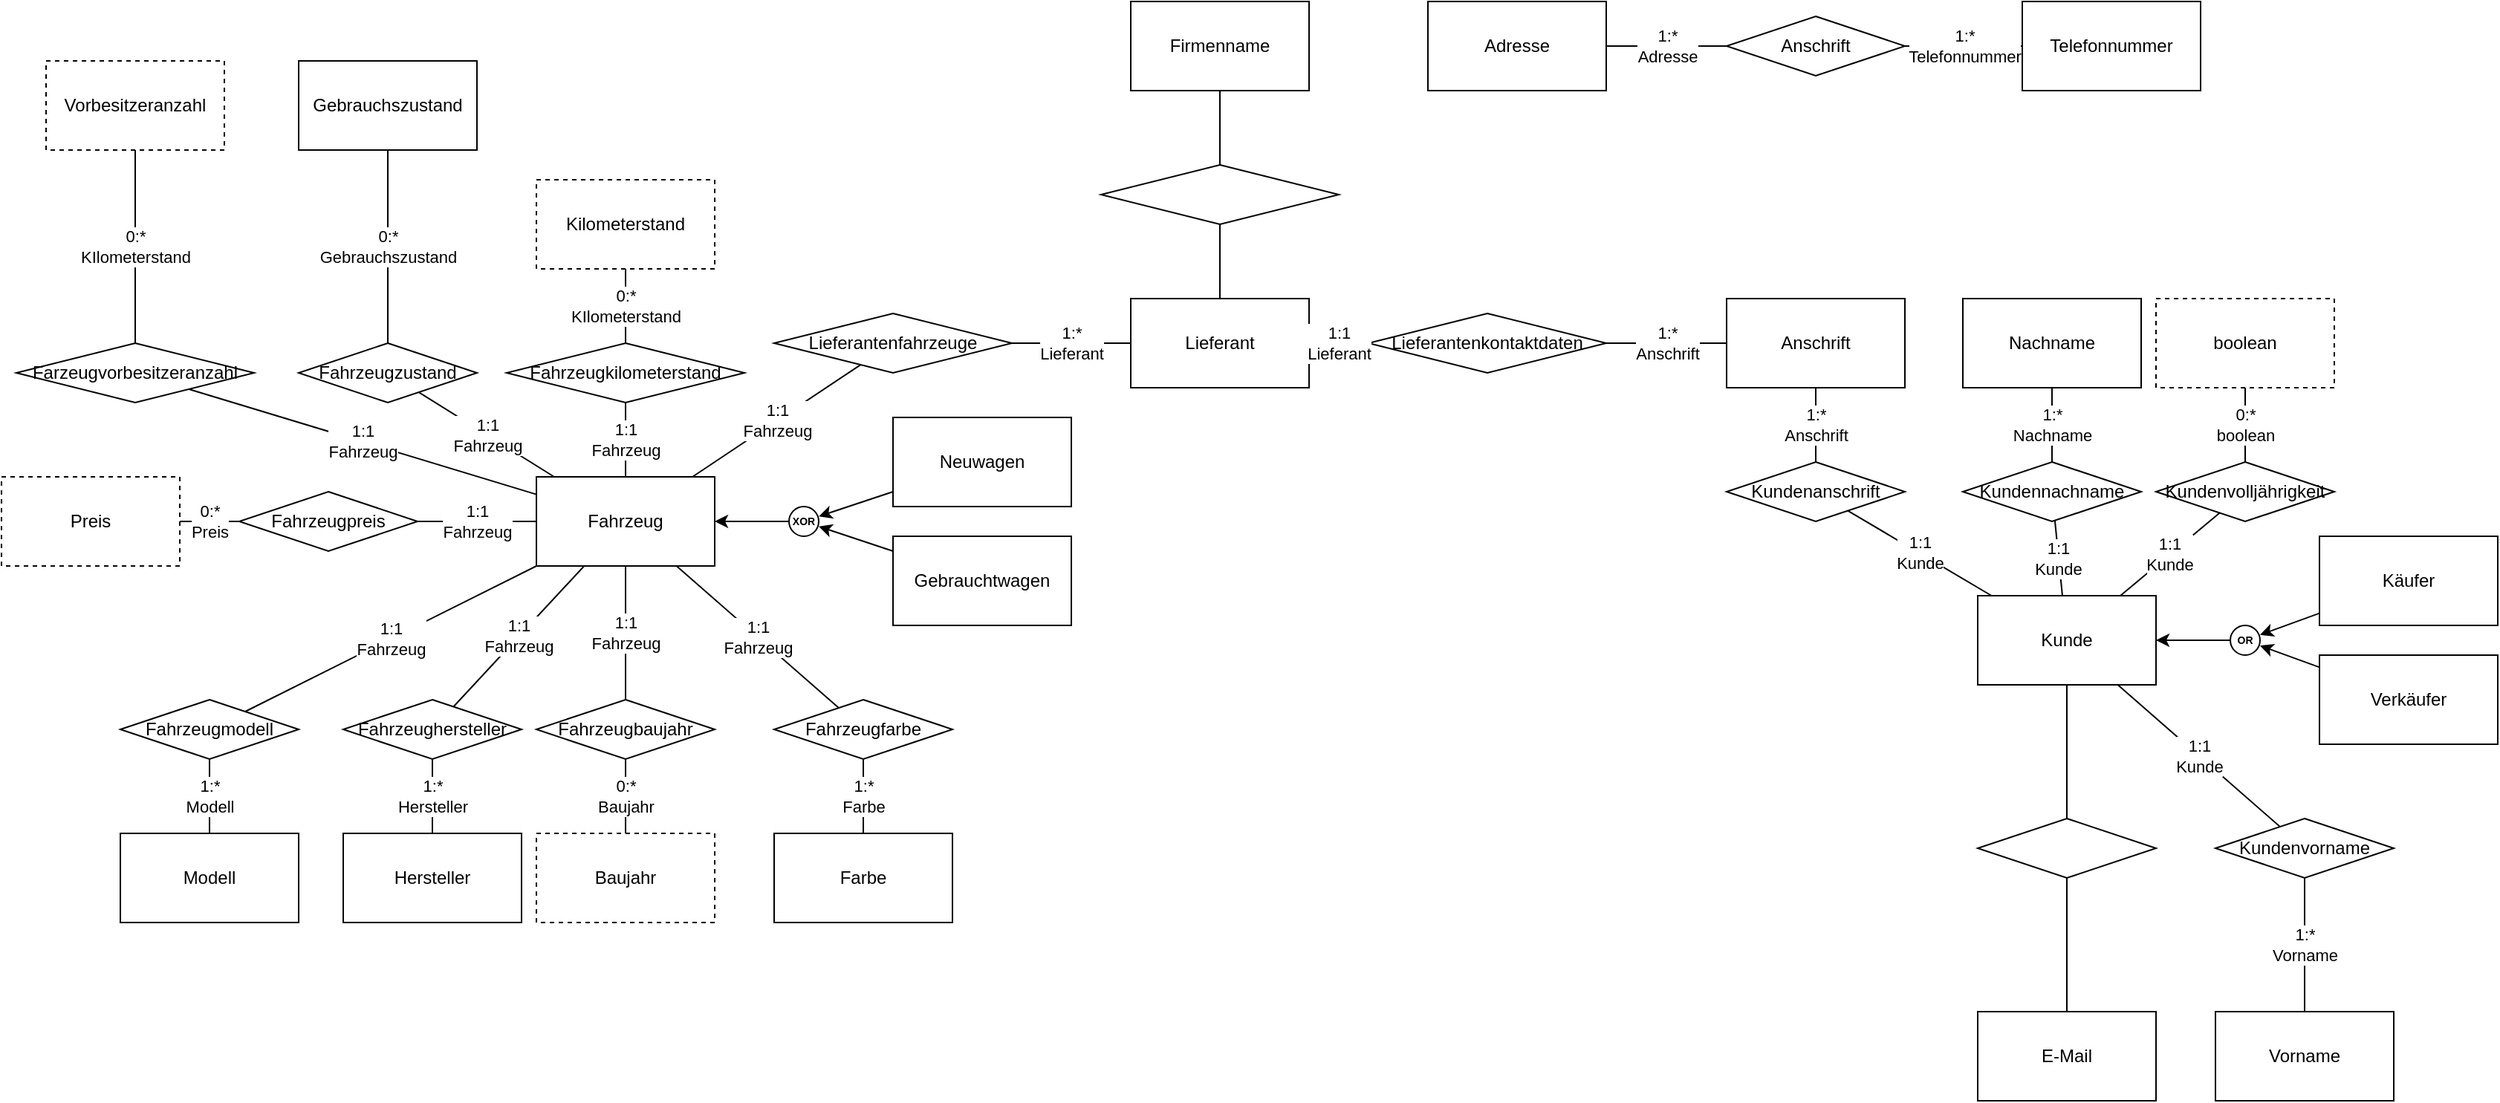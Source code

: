 <mxfile version="15.4.3" type="github">
  <diagram id="bzLONIPxVzyfB-JbPzbP" name="Page-1">
    <mxGraphModel dx="782" dy="706" grid="1" gridSize="10" guides="1" tooltips="1" connect="1" arrows="1" fold="1" page="1" pageScale="1" pageWidth="827" pageHeight="1169" math="0" shadow="0">
      <root>
        <mxCell id="0" />
        <mxCell id="1" parent="0" />
        <mxCell id="xnuN2vcYG2oAX09H3vMS-1" value="Fahrzeug" style="rounded=0;whiteSpace=wrap;html=1;" vertex="1" parent="1">
          <mxGeometry x="440" y="410" width="120" height="60" as="geometry" />
        </mxCell>
        <mxCell id="xnuN2vcYG2oAX09H3vMS-13" value="" style="edgeStyle=none;rounded=0;orthogonalLoop=1;jettySize=auto;html=1;" edge="1" parent="1" source="xnuN2vcYG2oAX09H3vMS-2" target="xnuN2vcYG2oAX09H3vMS-1">
          <mxGeometry relative="1" as="geometry" />
        </mxCell>
        <object placeholders="1" MergeType="XOR" id="xnuN2vcYG2oAX09H3vMS-2">
          <mxCell style="shape=stencil(nVTLboMwEPwaH1sBFh9Q0bSn5tJKPTuwASvGRrabhHx9ba9RgUKaVEKydvYx4/UuhBamYR2QLJGsBUKfSZa9ggTNBL8wy5UslJRQWqWdx4U1GJMmCdqnmc1M56IRPDLN2U4AeozV6gAnXtlYg8sGNLfeSzckeXIx/qNFiZSO3Ew8I78rxrh0uckZiyWPOdL00UarcwwtWNBRJqI/d90G4OV2minJQPoXzeedNOn/aDb33mbWtPQ2mvcFGlo4ZO3haLFj5aHW6ktWi+JACN4ZWO3z8qzNZnH53nsuBI7eouQVYS5PabiieK+kNfziJYcjKKH5NSE+w/YipIRz1N3lFAtni5uDsSTL30DX8NH7lY1vFzuWT1s2mG6Pa4lQCdK/aYCPI7zlVTUsaYAf8J8wGQnBSmiUqECbdd2ho78aF9BY0gPf);whiteSpace=wrap;html=1;aspect=fixed;noLabel=1;_ElementType=GeneralizationMerge;" vertex="1" parent="1">
            <mxGeometry x="610" y="430" width="20" height="20" as="geometry" />
          </mxCell>
        </object>
        <mxCell id="xnuN2vcYG2oAX09H3vMS-6" value="Neuwagen" style="rounded=0;whiteSpace=wrap;html=1;" vertex="1" parent="1">
          <mxGeometry x="680" y="370" width="120" height="60" as="geometry" />
        </mxCell>
        <mxCell id="xnuN2vcYG2oAX09H3vMS-7" value="Gebrauchtwagen" style="rounded=0;whiteSpace=wrap;html=1;" vertex="1" parent="1">
          <mxGeometry x="680" y="450" width="120" height="60" as="geometry" />
        </mxCell>
        <mxCell id="xnuN2vcYG2oAX09H3vMS-9" value="Baujahr" style="rounded=0;whiteSpace=wrap;html=1;dashed=1;" vertex="1" parent="1">
          <mxGeometry x="440" y="650" width="120" height="60" as="geometry" />
        </mxCell>
        <mxCell id="xnuN2vcYG2oAX09H3vMS-10" value="Fahrzeugbaujahr" style="rhombus;whiteSpace=wrap;html=1;" vertex="1" parent="1">
          <mxGeometry x="440" y="560" width="120" height="40" as="geometry" />
        </mxCell>
        <mxCell id="xnuN2vcYG2oAX09H3vMS-14" value="" style="edgeStyle=none;rounded=0;orthogonalLoop=1;jettySize=auto;html=1;" edge="1" parent="1" source="xnuN2vcYG2oAX09H3vMS-6" target="xnuN2vcYG2oAX09H3vMS-2">
          <mxGeometry relative="1" as="geometry">
            <mxPoint x="620" y="450" as="sourcePoint" />
            <mxPoint x="570" y="450" as="targetPoint" />
          </mxGeometry>
        </mxCell>
        <mxCell id="xnuN2vcYG2oAX09H3vMS-15" value="" style="edgeStyle=none;rounded=0;orthogonalLoop=1;jettySize=auto;html=1;" edge="1" parent="1" source="xnuN2vcYG2oAX09H3vMS-7" target="xnuN2vcYG2oAX09H3vMS-2">
          <mxGeometry relative="1" as="geometry">
            <mxPoint x="630" y="460" as="sourcePoint" />
            <mxPoint x="580" y="460" as="targetPoint" />
          </mxGeometry>
        </mxCell>
        <mxCell id="xnuN2vcYG2oAX09H3vMS-16" value="1:1&lt;br&gt;Fahrzeug" style="edgeStyle=none;rounded=0;orthogonalLoop=1;jettySize=auto;html=1;endArrow=none;endFill=0;" edge="1" parent="1" source="xnuN2vcYG2oAX09H3vMS-1" target="xnuN2vcYG2oAX09H3vMS-10">
          <mxGeometry relative="1" as="geometry">
            <mxPoint x="690" y="430" as="sourcePoint" />
            <mxPoint x="640" y="446.667" as="targetPoint" />
          </mxGeometry>
        </mxCell>
        <mxCell id="xnuN2vcYG2oAX09H3vMS-17" value="0:*&lt;br&gt;Baujahr" style="edgeStyle=none;rounded=0;orthogonalLoop=1;jettySize=auto;html=1;endArrow=none;endFill=0;" edge="1" parent="1" source="xnuN2vcYG2oAX09H3vMS-10" target="xnuN2vcYG2oAX09H3vMS-9">
          <mxGeometry relative="1" as="geometry">
            <mxPoint x="510" y="480" as="sourcePoint" />
            <mxPoint x="510" y="530" as="targetPoint" />
          </mxGeometry>
        </mxCell>
        <mxCell id="xnuN2vcYG2oAX09H3vMS-22" value="Farbe" style="rounded=0;whiteSpace=wrap;html=1;" vertex="1" parent="1">
          <mxGeometry x="600" y="650" width="120" height="60" as="geometry" />
        </mxCell>
        <mxCell id="xnuN2vcYG2oAX09H3vMS-23" value="Fahrzeugfarbe" style="rhombus;whiteSpace=wrap;html=1;" vertex="1" parent="1">
          <mxGeometry x="600" y="560" width="120" height="40" as="geometry" />
        </mxCell>
        <mxCell id="xnuN2vcYG2oAX09H3vMS-24" value="1:1&lt;br&gt;Fahrzeug" style="edgeStyle=none;rounded=0;orthogonalLoop=1;jettySize=auto;html=1;endArrow=none;endFill=0;" edge="1" parent="1" target="xnuN2vcYG2oAX09H3vMS-23" source="xnuN2vcYG2oAX09H3vMS-1">
          <mxGeometry relative="1" as="geometry">
            <mxPoint x="640" y="510" as="sourcePoint" />
            <mxPoint x="780" y="486.667" as="targetPoint" />
          </mxGeometry>
        </mxCell>
        <mxCell id="xnuN2vcYG2oAX09H3vMS-25" value="1:*&lt;br&gt;Farbe" style="edgeStyle=none;rounded=0;orthogonalLoop=1;jettySize=auto;html=1;endArrow=none;endFill=0;" edge="1" parent="1" source="xnuN2vcYG2oAX09H3vMS-23" target="xnuN2vcYG2oAX09H3vMS-22">
          <mxGeometry relative="1" as="geometry">
            <mxPoint x="650" y="520" as="sourcePoint" />
            <mxPoint x="650" y="570" as="targetPoint" />
          </mxGeometry>
        </mxCell>
        <mxCell id="xnuN2vcYG2oAX09H3vMS-26" value="1:1&lt;br&gt;Fahrzeug" style="edgeStyle=none;rounded=0;orthogonalLoop=1;jettySize=auto;html=1;endArrow=none;endFill=0;" edge="1" parent="1" source="xnuN2vcYG2oAX09H3vMS-1" target="xnuN2vcYG2oAX09H3vMS-27">
          <mxGeometry relative="1" as="geometry">
            <mxPoint x="540" y="480" as="sourcePoint" />
            <mxPoint x="410" y="580" as="targetPoint" />
          </mxGeometry>
        </mxCell>
        <mxCell id="xnuN2vcYG2oAX09H3vMS-27" value="Fahrzeughersteller" style="rhombus;whiteSpace=wrap;html=1;" vertex="1" parent="1">
          <mxGeometry x="310" y="560" width="120" height="40" as="geometry" />
        </mxCell>
        <mxCell id="xnuN2vcYG2oAX09H3vMS-28" value="Hersteller" style="rounded=0;whiteSpace=wrap;html=1;" vertex="1" parent="1">
          <mxGeometry x="310" y="650" width="120" height="60" as="geometry" />
        </mxCell>
        <mxCell id="xnuN2vcYG2oAX09H3vMS-29" value="1:*&lt;br&gt;Hersteller" style="edgeStyle=none;rounded=0;orthogonalLoop=1;jettySize=auto;html=1;endArrow=none;endFill=0;" edge="1" parent="1" target="xnuN2vcYG2oAX09H3vMS-28" source="xnuN2vcYG2oAX09H3vMS-27">
          <mxGeometry relative="1" as="geometry">
            <mxPoint x="370" y="625" as="sourcePoint" />
            <mxPoint x="380" y="595" as="targetPoint" />
          </mxGeometry>
        </mxCell>
        <mxCell id="xnuN2vcYG2oAX09H3vMS-30" value="1:1&lt;br&gt;Fahrzeug" style="edgeStyle=none;rounded=0;orthogonalLoop=1;jettySize=auto;html=1;endArrow=none;endFill=0;" edge="1" parent="1" target="xnuN2vcYG2oAX09H3vMS-31" source="xnuN2vcYG2oAX09H3vMS-1">
          <mxGeometry relative="1" as="geometry">
            <mxPoint x="325.625" y="370" as="sourcePoint" />
            <mxPoint x="260" y="480" as="targetPoint" />
          </mxGeometry>
        </mxCell>
        <mxCell id="xnuN2vcYG2oAX09H3vMS-31" value="Fahrzeugmodell" style="rhombus;whiteSpace=wrap;html=1;" vertex="1" parent="1">
          <mxGeometry x="160" y="560" width="120" height="40" as="geometry" />
        </mxCell>
        <mxCell id="xnuN2vcYG2oAX09H3vMS-32" value="Modell" style="rounded=0;whiteSpace=wrap;html=1;" vertex="1" parent="1">
          <mxGeometry x="160" y="650" width="120" height="60" as="geometry" />
        </mxCell>
        <mxCell id="xnuN2vcYG2oAX09H3vMS-33" value="1:*&lt;br&gt;Modell" style="edgeStyle=none;rounded=0;orthogonalLoop=1;jettySize=auto;html=1;endArrow=none;endFill=0;" edge="1" parent="1" source="xnuN2vcYG2oAX09H3vMS-31" target="xnuN2vcYG2oAX09H3vMS-32">
          <mxGeometry relative="1" as="geometry">
            <mxPoint x="220" y="560" as="sourcePoint" />
            <mxPoint x="230" y="530" as="targetPoint" />
          </mxGeometry>
        </mxCell>
        <mxCell id="xnuN2vcYG2oAX09H3vMS-34" value="1:1&lt;br&gt;Fahrzeug" style="edgeStyle=none;rounded=0;orthogonalLoop=1;jettySize=auto;html=1;endArrow=none;endFill=0;" edge="1" parent="1" target="xnuN2vcYG2oAX09H3vMS-35" source="xnuN2vcYG2oAX09H3vMS-1">
          <mxGeometry relative="1" as="geometry">
            <mxPoint x="310" y="409.999" as="sourcePoint" />
            <mxPoint x="130" y="428.57" as="targetPoint" />
          </mxGeometry>
        </mxCell>
        <mxCell id="xnuN2vcYG2oAX09H3vMS-35" value="Fahrzeugpreis" style="rhombus;whiteSpace=wrap;html=1;" vertex="1" parent="1">
          <mxGeometry x="240" y="420" width="120" height="40" as="geometry" />
        </mxCell>
        <mxCell id="xnuN2vcYG2oAX09H3vMS-37" value="0:*&lt;br&gt;Preis" style="edgeStyle=none;rounded=0;orthogonalLoop=1;jettySize=auto;html=1;endArrow=none;endFill=0;" edge="1" parent="1" source="xnuN2vcYG2oAX09H3vMS-35" target="xnuN2vcYG2oAX09H3vMS-38">
          <mxGeometry relative="1" as="geometry">
            <mxPoint x="90" y="508.57" as="sourcePoint" />
            <mxPoint x="90" y="558.57" as="targetPoint" />
          </mxGeometry>
        </mxCell>
        <mxCell id="xnuN2vcYG2oAX09H3vMS-38" value="Preis" style="rounded=0;whiteSpace=wrap;html=1;dashed=1;" vertex="1" parent="1">
          <mxGeometry x="80" y="410" width="120" height="60" as="geometry" />
        </mxCell>
        <mxCell id="xnuN2vcYG2oAX09H3vMS-40" value="1:1&lt;br&gt;Fahrzeug" style="edgeStyle=none;rounded=0;orthogonalLoop=1;jettySize=auto;html=1;endArrow=none;endFill=0;" edge="1" parent="1" target="xnuN2vcYG2oAX09H3vMS-41" source="xnuN2vcYG2oAX09H3vMS-1">
          <mxGeometry relative="1" as="geometry">
            <mxPoint x="330" y="139.999" as="sourcePoint" />
            <mxPoint x="150" y="158.57" as="targetPoint" />
          </mxGeometry>
        </mxCell>
        <mxCell id="xnuN2vcYG2oAX09H3vMS-41" value="Fahrzeugzustand" style="rhombus;whiteSpace=wrap;html=1;" vertex="1" parent="1">
          <mxGeometry x="280" y="320" width="120" height="40" as="geometry" />
        </mxCell>
        <mxCell id="xnuN2vcYG2oAX09H3vMS-42" value="Gebrauchszustand" style="rounded=0;whiteSpace=wrap;html=1;" vertex="1" parent="1">
          <mxGeometry x="280" y="130" width="120" height="60" as="geometry" />
        </mxCell>
        <mxCell id="xnuN2vcYG2oAX09H3vMS-43" value="0:*&lt;br&gt;Gebrauchszustand" style="edgeStyle=none;rounded=0;orthogonalLoop=1;jettySize=auto;html=1;endArrow=none;endFill=0;" edge="1" parent="1" source="xnuN2vcYG2oAX09H3vMS-41" target="xnuN2vcYG2oAX09H3vMS-42">
          <mxGeometry relative="1" as="geometry">
            <mxPoint x="110" y="238.57" as="sourcePoint" />
            <mxPoint x="120" y="208.57" as="targetPoint" />
          </mxGeometry>
        </mxCell>
        <mxCell id="xnuN2vcYG2oAX09H3vMS-49" value="Kilometerstand" style="rounded=0;whiteSpace=wrap;html=1;dashed=1;" vertex="1" parent="1">
          <mxGeometry x="440" y="210" width="120" height="60" as="geometry" />
        </mxCell>
        <mxCell id="xnuN2vcYG2oAX09H3vMS-50" value="Fahrzeugkilometerstand" style="rhombus;whiteSpace=wrap;html=1;" vertex="1" parent="1">
          <mxGeometry x="420" y="320" width="160" height="40" as="geometry" />
        </mxCell>
        <mxCell id="xnuN2vcYG2oAX09H3vMS-51" value="1:1&lt;br&gt;Fahrzeug" style="edgeStyle=none;rounded=0;orthogonalLoop=1;jettySize=auto;html=1;endArrow=none;endFill=0;" edge="1" parent="1" target="xnuN2vcYG2oAX09H3vMS-50" source="xnuN2vcYG2oAX09H3vMS-1">
          <mxGeometry relative="1" as="geometry">
            <mxPoint x="660" y="70" as="sourcePoint" />
            <mxPoint x="800" y="46.667" as="targetPoint" />
          </mxGeometry>
        </mxCell>
        <mxCell id="xnuN2vcYG2oAX09H3vMS-52" value="0:*&lt;br&gt;KIlometerstand" style="edgeStyle=none;rounded=0;orthogonalLoop=1;jettySize=auto;html=1;endArrow=none;endFill=0;" edge="1" parent="1" source="xnuN2vcYG2oAX09H3vMS-50" target="xnuN2vcYG2oAX09H3vMS-49">
          <mxGeometry relative="1" as="geometry">
            <mxPoint x="670" y="80" as="sourcePoint" />
            <mxPoint x="670" y="130" as="targetPoint" />
          </mxGeometry>
        </mxCell>
        <mxCell id="xnuN2vcYG2oAX09H3vMS-53" value="Vorbesitzeranzahl" style="rounded=0;whiteSpace=wrap;html=1;dashed=1;" vertex="1" parent="1">
          <mxGeometry x="110" y="130" width="120" height="60" as="geometry" />
        </mxCell>
        <mxCell id="xnuN2vcYG2oAX09H3vMS-54" value="Farzeugvorbesitzeranzahl" style="rhombus;whiteSpace=wrap;html=1;" vertex="1" parent="1">
          <mxGeometry x="90" y="320" width="160" height="40" as="geometry" />
        </mxCell>
        <mxCell id="xnuN2vcYG2oAX09H3vMS-55" value="1:1&lt;br&gt;Fahrzeug" style="edgeStyle=none;rounded=0;orthogonalLoop=1;jettySize=auto;html=1;endArrow=none;endFill=0;" edge="1" parent="1" target="xnuN2vcYG2oAX09H3vMS-54" source="xnuN2vcYG2oAX09H3vMS-1">
          <mxGeometry relative="1" as="geometry">
            <mxPoint x="180" y="330" as="sourcePoint" />
            <mxPoint x="480" y="-33.333" as="targetPoint" />
          </mxGeometry>
        </mxCell>
        <mxCell id="xnuN2vcYG2oAX09H3vMS-56" value="0:*&lt;br&gt;KIlometerstand" style="edgeStyle=none;rounded=0;orthogonalLoop=1;jettySize=auto;html=1;endArrow=none;endFill=0;" edge="1" parent="1" source="xnuN2vcYG2oAX09H3vMS-54" target="xnuN2vcYG2oAX09H3vMS-53">
          <mxGeometry relative="1" as="geometry">
            <mxPoint x="350" as="sourcePoint" />
            <mxPoint x="350" y="50" as="targetPoint" />
          </mxGeometry>
        </mxCell>
        <mxCell id="xnuN2vcYG2oAX09H3vMS-57" value="Kunde" style="rounded=0;whiteSpace=wrap;html=1;" vertex="1" parent="1">
          <mxGeometry x="1410" y="490" width="120" height="60" as="geometry" />
        </mxCell>
        <object placeholders="1" MergeType="OR" id="xnuN2vcYG2oAX09H3vMS-58">
          <mxCell style="shape=stencil(nVTLboMwEPwaH1sBFh9Q0bSn5tJKPTuwASvGRrabhHx9ba9RgUKaVEKydvYx4/UuhBamYR2QLJGsBUKfSZa9ggTNBL8wy5UslJRQWqWdx4U1GJMmCdqnmc1M56IRPDLN2U4AeozV6gAnXtlYg8sGNLfeSzckeXIx/qNFiZSO3Ew8I78rxrh0uckZiyWPOdL00UarcwwtWNBRJqI/d90G4OV2minJQPoXzeedNOn/aDb33mbWtPQ2mvcFGlo4ZO3haLFj5aHW6ktWi+JACN4ZWO3z8qzNZnH53nsuBI7eouQVYS5PabiieK+kNfziJYcjKKH5NSE+w/YipIRz1N3lFAtni5uDsSTL30DX8NH7lY1vFzuWT1s2mG6Pa4lQCdK/aYCPI7zlVTUsaYAf8J8wGQnBSmiUqECbdd2ho78aF9BY0gPf);whiteSpace=wrap;html=1;aspect=fixed;noLabel=1;_ElementType=GeneralizationMerge;" vertex="1" parent="1">
            <mxGeometry x="1580" y="510" width="20" height="20" as="geometry" />
          </mxCell>
        </object>
        <mxCell id="xnuN2vcYG2oAX09H3vMS-59" value="" style="edgeStyle=none;rounded=0;orthogonalLoop=1;jettySize=auto;html=1;" edge="1" parent="1" source="xnuN2vcYG2oAX09H3vMS-58" target="xnuN2vcYG2oAX09H3vMS-57">
          <mxGeometry relative="1" as="geometry">
            <mxPoint x="1590" y="530" as="sourcePoint" />
            <mxPoint x="1140" y="570" as="targetPoint" />
          </mxGeometry>
        </mxCell>
        <mxCell id="xnuN2vcYG2oAX09H3vMS-60" value="" style="edgeStyle=none;rounded=0;orthogonalLoop=1;jettySize=auto;html=1;" edge="1" parent="1" source="xnuN2vcYG2oAX09H3vMS-62" target="xnuN2vcYG2oAX09H3vMS-58">
          <mxGeometry relative="1" as="geometry">
            <mxPoint x="1590" y="560" as="sourcePoint" />
            <mxPoint x="1540" y="539" as="targetPoint" />
          </mxGeometry>
        </mxCell>
        <mxCell id="xnuN2vcYG2oAX09H3vMS-61" value="" style="edgeStyle=none;rounded=0;orthogonalLoop=1;jettySize=auto;html=1;" edge="1" parent="1" source="xnuN2vcYG2oAX09H3vMS-63" target="xnuN2vcYG2oAX09H3vMS-58">
          <mxGeometry relative="1" as="geometry">
            <mxPoint x="1600" y="548.167" as="sourcePoint" />
            <mxPoint x="1550" y="549" as="targetPoint" />
          </mxGeometry>
        </mxCell>
        <mxCell id="xnuN2vcYG2oAX09H3vMS-62" value="Verkäufer" style="rounded=0;whiteSpace=wrap;html=1;" vertex="1" parent="1">
          <mxGeometry x="1640" y="530" width="120" height="60" as="geometry" />
        </mxCell>
        <mxCell id="xnuN2vcYG2oAX09H3vMS-63" value="Käufer" style="rounded=0;whiteSpace=wrap;html=1;" vertex="1" parent="1">
          <mxGeometry x="1640" y="450" width="120" height="60" as="geometry" />
        </mxCell>
        <mxCell id="xnuN2vcYG2oAX09H3vMS-64" value="" style="edgeStyle=none;rounded=0;orthogonalLoop=1;jettySize=auto;html=1;endArrow=none;endFill=0;" edge="1" parent="1" source="xnuN2vcYG2oAX09H3vMS-57" target="xnuN2vcYG2oAX09H3vMS-67">
          <mxGeometry relative="1" as="geometry">
            <mxPoint x="1490" y="580" as="sourcePoint" />
            <mxPoint x="1490" y="630" as="targetPoint" />
          </mxGeometry>
        </mxCell>
        <mxCell id="xnuN2vcYG2oAX09H3vMS-67" value="" style="rhombus;whiteSpace=wrap;html=1;" vertex="1" parent="1">
          <mxGeometry x="1410" y="640" width="120" height="40" as="geometry" />
        </mxCell>
        <mxCell id="xnuN2vcYG2oAX09H3vMS-68" value="" style="edgeStyle=none;rounded=0;orthogonalLoop=1;jettySize=auto;html=1;endArrow=none;endFill=0;" edge="1" parent="1" source="xnuN2vcYG2oAX09H3vMS-67" target="xnuN2vcYG2oAX09H3vMS-70">
          <mxGeometry relative="1" as="geometry">
            <mxPoint x="1560.001" y="764" as="sourcePoint" />
            <mxPoint x="1567.06" y="836" as="targetPoint" />
          </mxGeometry>
        </mxCell>
        <mxCell id="xnuN2vcYG2oAX09H3vMS-70" value="E-Mail" style="rounded=0;whiteSpace=wrap;html=1;" vertex="1" parent="1">
          <mxGeometry x="1410" y="770" width="120" height="60" as="geometry" />
        </mxCell>
        <mxCell id="xnuN2vcYG2oAX09H3vMS-71" value="Kundennachname" style="rhombus;whiteSpace=wrap;html=1;" vertex="1" parent="1">
          <mxGeometry x="1400" y="400" width="120" height="40" as="geometry" />
        </mxCell>
        <mxCell id="xnuN2vcYG2oAX09H3vMS-72" value="Kundenvorname" style="rhombus;whiteSpace=wrap;html=1;" vertex="1" parent="1">
          <mxGeometry x="1570" y="640" width="120" height="40" as="geometry" />
        </mxCell>
        <mxCell id="xnuN2vcYG2oAX09H3vMS-73" value="1:1&lt;br&gt;Kunde" style="edgeStyle=none;rounded=0;orthogonalLoop=1;jettySize=auto;html=1;endArrow=none;endFill=0;" edge="1" parent="1" source="xnuN2vcYG2oAX09H3vMS-57" target="xnuN2vcYG2oAX09H3vMS-72">
          <mxGeometry relative="1" as="geometry">
            <mxPoint x="1480" y="568" as="sourcePoint" />
            <mxPoint x="1480" y="660" as="targetPoint" />
          </mxGeometry>
        </mxCell>
        <mxCell id="xnuN2vcYG2oAX09H3vMS-74" value="1:1&lt;br&gt;Kunde" style="edgeStyle=none;rounded=0;orthogonalLoop=1;jettySize=auto;html=1;endArrow=none;endFill=0;" edge="1" parent="1" source="xnuN2vcYG2oAX09H3vMS-71" target="xnuN2vcYG2oAX09H3vMS-57">
          <mxGeometry relative="1" as="geometry">
            <mxPoint x="1501.875" y="568" as="sourcePoint" />
            <mxPoint x="1608.268" y="713.911" as="targetPoint" />
          </mxGeometry>
        </mxCell>
        <mxCell id="xnuN2vcYG2oAX09H3vMS-75" value="Vorname" style="rounded=0;whiteSpace=wrap;html=1;" vertex="1" parent="1">
          <mxGeometry x="1570" y="770" width="120" height="60" as="geometry" />
        </mxCell>
        <mxCell id="xnuN2vcYG2oAX09H3vMS-76" value="Nachname" style="rounded=0;whiteSpace=wrap;html=1;" vertex="1" parent="1">
          <mxGeometry x="1400" y="290" width="120" height="60" as="geometry" />
        </mxCell>
        <mxCell id="xnuN2vcYG2oAX09H3vMS-77" value="1:*&lt;br&gt;Vorname" style="edgeStyle=none;rounded=0;orthogonalLoop=1;jettySize=auto;html=1;endArrow=none;endFill=0;" edge="1" parent="1" source="xnuN2vcYG2oAX09H3vMS-72" target="xnuN2vcYG2oAX09H3vMS-75">
          <mxGeometry relative="1" as="geometry">
            <mxPoint x="1501.875" y="568" as="sourcePoint" />
            <mxPoint x="1608.268" y="713.911" as="targetPoint" />
          </mxGeometry>
        </mxCell>
        <mxCell id="xnuN2vcYG2oAX09H3vMS-79" value="1:*&lt;br&gt;Nachname" style="edgeStyle=none;rounded=0;orthogonalLoop=1;jettySize=auto;html=1;endArrow=none;endFill=0;" edge="1" parent="1" source="xnuN2vcYG2oAX09H3vMS-76" target="xnuN2vcYG2oAX09H3vMS-71">
          <mxGeometry relative="1" as="geometry">
            <mxPoint x="1626.667" y="747.778" as="sourcePoint" />
            <mxPoint x="1638.75" y="780" as="targetPoint" />
          </mxGeometry>
        </mxCell>
        <mxCell id="xnuN2vcYG2oAX09H3vMS-80" value="Anschrift" style="rounded=0;whiteSpace=wrap;html=1;" vertex="1" parent="1">
          <mxGeometry x="1241" y="290" width="120" height="60" as="geometry" />
        </mxCell>
        <mxCell id="xnuN2vcYG2oAX09H3vMS-81" value="Kundenanschrift" style="rhombus;whiteSpace=wrap;html=1;" vertex="1" parent="1">
          <mxGeometry x="1241" y="400" width="120" height="40" as="geometry" />
        </mxCell>
        <mxCell id="xnuN2vcYG2oAX09H3vMS-82" value="1:1&lt;br&gt;Kunde" style="edgeStyle=none;rounded=0;orthogonalLoop=1;jettySize=auto;html=1;endArrow=none;endFill=0;" edge="1" parent="1" source="xnuN2vcYG2oAX09H3vMS-81" target="xnuN2vcYG2oAX09H3vMS-57">
          <mxGeometry relative="1" as="geometry">
            <mxPoint x="1471.796" y="449.401" as="sourcePoint" />
            <mxPoint x="1477.222" y="508" as="targetPoint" />
          </mxGeometry>
        </mxCell>
        <mxCell id="xnuN2vcYG2oAX09H3vMS-83" value="1:*&lt;br&gt;Anschrift" style="edgeStyle=none;rounded=0;orthogonalLoop=1;jettySize=auto;html=1;endArrow=none;endFill=0;" edge="1" parent="1" source="xnuN2vcYG2oAX09H3vMS-80" target="xnuN2vcYG2oAX09H3vMS-81">
          <mxGeometry relative="1" as="geometry">
            <mxPoint x="1480" y="700" as="sourcePoint" />
            <mxPoint x="1480" y="780" as="targetPoint" />
          </mxGeometry>
        </mxCell>
        <mxCell id="xnuN2vcYG2oAX09H3vMS-90" value="Adresse" style="rounded=0;whiteSpace=wrap;html=1;" vertex="1" parent="1">
          <mxGeometry x="1040" y="90" width="120" height="60" as="geometry" />
        </mxCell>
        <mxCell id="xnuN2vcYG2oAX09H3vMS-91" value="Telefonnummer" style="rounded=0;whiteSpace=wrap;html=1;" vertex="1" parent="1">
          <mxGeometry x="1440" y="90" width="120" height="60" as="geometry" />
        </mxCell>
        <mxCell id="xnuN2vcYG2oAX09H3vMS-92" value="" style="rhombus;whiteSpace=wrap;html=1;" vertex="1" parent="1">
          <mxGeometry x="820" y="200" width="160" height="40" as="geometry" />
        </mxCell>
        <mxCell id="xnuN2vcYG2oAX09H3vMS-93" value="Kundenvolljährigkeit" style="rhombus;whiteSpace=wrap;html=1;" vertex="1" parent="1">
          <mxGeometry x="1530" y="400" width="120" height="40" as="geometry" />
        </mxCell>
        <mxCell id="xnuN2vcYG2oAX09H3vMS-94" value="boolean" style="rounded=0;whiteSpace=wrap;html=1;dashed=1;" vertex="1" parent="1">
          <mxGeometry x="1530" y="290" width="120" height="60" as="geometry" />
        </mxCell>
        <mxCell id="xnuN2vcYG2oAX09H3vMS-95" value="1:1&lt;br&gt;Kunde" style="edgeStyle=none;rounded=0;orthogonalLoop=1;jettySize=auto;html=1;endArrow=none;endFill=0;" edge="1" parent="1" source="xnuN2vcYG2oAX09H3vMS-93" target="xnuN2vcYG2oAX09H3vMS-57">
          <mxGeometry relative="1" as="geometry">
            <mxPoint x="1471.796" y="449.401" as="sourcePoint" />
            <mxPoint x="1477.222" y="508" as="targetPoint" />
          </mxGeometry>
        </mxCell>
        <mxCell id="xnuN2vcYG2oAX09H3vMS-96" value="0:*&lt;br&gt;boolean" style="edgeStyle=none;rounded=0;orthogonalLoop=1;jettySize=auto;html=1;endArrow=none;endFill=0;" edge="1" parent="1" source="xnuN2vcYG2oAX09H3vMS-94" target="xnuN2vcYG2oAX09H3vMS-93">
          <mxGeometry relative="1" as="geometry">
            <mxPoint x="1585.714" y="425.238" as="sourcePoint" />
            <mxPoint x="1508.125" y="508" as="targetPoint" />
          </mxGeometry>
        </mxCell>
        <mxCell id="xnuN2vcYG2oAX09H3vMS-98" value="Lieferantenfahrzeuge" style="rhombus;whiteSpace=wrap;html=1;" vertex="1" parent="1">
          <mxGeometry x="600" y="300" width="160" height="40" as="geometry" />
        </mxCell>
        <mxCell id="xnuN2vcYG2oAX09H3vMS-99" value="Lieferantenkontaktdaten" style="rhombus;whiteSpace=wrap;html=1;" vertex="1" parent="1">
          <mxGeometry x="1000" y="300" width="160" height="40" as="geometry" />
        </mxCell>
        <mxCell id="xnuN2vcYG2oAX09H3vMS-101" value="Lieferant" style="rounded=0;whiteSpace=wrap;html=1;" vertex="1" parent="1">
          <mxGeometry x="840" y="290" width="120" height="60" as="geometry" />
        </mxCell>
        <mxCell id="xnuN2vcYG2oAX09H3vMS-102" value="Firmenname" style="rounded=0;whiteSpace=wrap;html=1;" vertex="1" parent="1">
          <mxGeometry x="840" y="90" width="120" height="60" as="geometry" />
        </mxCell>
        <mxCell id="xnuN2vcYG2oAX09H3vMS-103" value="1:1&lt;br&gt;Fahrzeug" style="edgeStyle=none;rounded=0;orthogonalLoop=1;jettySize=auto;html=1;endArrow=none;endFill=0;" edge="1" parent="1" source="xnuN2vcYG2oAX09H3vMS-1" target="xnuN2vcYG2oAX09H3vMS-98">
          <mxGeometry relative="1" as="geometry">
            <mxPoint x="544.286" y="480" as="sourcePoint" />
            <mxPoint x="653.448" y="575.517" as="targetPoint" />
          </mxGeometry>
        </mxCell>
        <mxCell id="xnuN2vcYG2oAX09H3vMS-104" value="1:*&lt;br&gt;Lieferant" style="edgeStyle=none;rounded=0;orthogonalLoop=1;jettySize=auto;html=1;endArrow=none;endFill=0;" edge="1" parent="1" source="xnuN2vcYG2oAX09H3vMS-98" target="xnuN2vcYG2oAX09H3vMS-101">
          <mxGeometry relative="1" as="geometry">
            <mxPoint x="555" y="420" as="sourcePoint" />
            <mxPoint x="668.182" y="344.545" as="targetPoint" />
          </mxGeometry>
        </mxCell>
        <mxCell id="xnuN2vcYG2oAX09H3vMS-105" value="1:1&lt;br&gt;Lieferant" style="edgeStyle=none;rounded=0;orthogonalLoop=1;jettySize=auto;html=1;endArrow=none;endFill=0;" edge="1" parent="1" source="xnuN2vcYG2oAX09H3vMS-101" target="xnuN2vcYG2oAX09H3vMS-99">
          <mxGeometry relative="1" as="geometry">
            <mxPoint x="770" y="330" as="sourcePoint" />
            <mxPoint x="850" y="330" as="targetPoint" />
          </mxGeometry>
        </mxCell>
        <mxCell id="xnuN2vcYG2oAX09H3vMS-106" value="" style="edgeStyle=none;rounded=0;orthogonalLoop=1;jettySize=auto;html=1;endArrow=none;endFill=0;" edge="1" parent="1" source="xnuN2vcYG2oAX09H3vMS-92" target="xnuN2vcYG2oAX09H3vMS-101">
          <mxGeometry relative="1" as="geometry">
            <mxPoint x="780" y="340" as="sourcePoint" />
            <mxPoint x="860" y="340" as="targetPoint" />
          </mxGeometry>
        </mxCell>
        <mxCell id="xnuN2vcYG2oAX09H3vMS-107" value="" style="edgeStyle=none;rounded=0;orthogonalLoop=1;jettySize=auto;html=1;endArrow=none;endFill=0;" edge="1" parent="1" source="xnuN2vcYG2oAX09H3vMS-92" target="xnuN2vcYG2oAX09H3vMS-102">
          <mxGeometry relative="1" as="geometry">
            <mxPoint x="910" y="250" as="sourcePoint" />
            <mxPoint x="910" y="300" as="targetPoint" />
          </mxGeometry>
        </mxCell>
        <mxCell id="xnuN2vcYG2oAX09H3vMS-108" value="1:*&lt;br&gt;Anschrift" style="edgeStyle=none;rounded=0;orthogonalLoop=1;jettySize=auto;html=1;endArrow=none;endFill=0;" edge="1" parent="1" source="xnuN2vcYG2oAX09H3vMS-99" target="xnuN2vcYG2oAX09H3vMS-80">
          <mxGeometry relative="1" as="geometry">
            <mxPoint x="970" y="330" as="sourcePoint" />
            <mxPoint x="1520" y="270" as="targetPoint" />
          </mxGeometry>
        </mxCell>
        <mxCell id="xnuN2vcYG2oAX09H3vMS-109" value="Anschrift" style="rhombus;whiteSpace=wrap;html=1;" vertex="1" parent="1">
          <mxGeometry x="1241" y="100" width="120" height="40" as="geometry" />
        </mxCell>
        <mxCell id="xnuN2vcYG2oAX09H3vMS-110" value="1:*&lt;br&gt;Adresse" style="edgeStyle=none;rounded=0;orthogonalLoop=1;jettySize=auto;html=1;endArrow=none;endFill=0;" edge="1" parent="1" source="xnuN2vcYG2oAX09H3vMS-90" target="xnuN2vcYG2oAX09H3vMS-109">
          <mxGeometry relative="1" as="geometry">
            <mxPoint x="1170" y="330" as="sourcePoint" />
            <mxPoint x="1240" y="110" as="targetPoint" />
          </mxGeometry>
        </mxCell>
        <mxCell id="xnuN2vcYG2oAX09H3vMS-111" value="1:*&lt;br&gt;Telefonnummer" style="edgeStyle=none;rounded=0;orthogonalLoop=1;jettySize=auto;html=1;endArrow=none;endFill=0;entryX=0;entryY=0.5;entryDx=0;entryDy=0;exitX=1;exitY=0.5;exitDx=0;exitDy=0;" edge="1" parent="1" source="xnuN2vcYG2oAX09H3vMS-109" target="xnuN2vcYG2oAX09H3vMS-91">
          <mxGeometry relative="1" as="geometry">
            <mxPoint x="1180" y="340" as="sourcePoint" />
            <mxPoint x="1261" y="340" as="targetPoint" />
          </mxGeometry>
        </mxCell>
      </root>
    </mxGraphModel>
  </diagram>
</mxfile>
